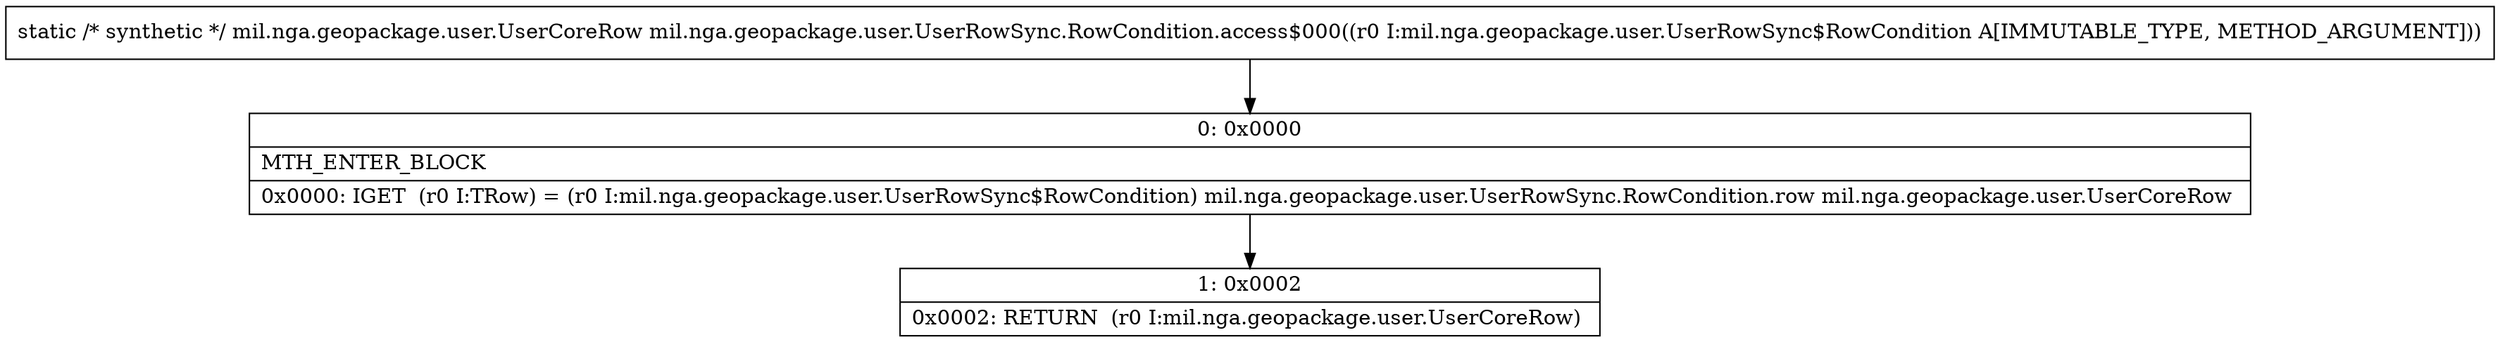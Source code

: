 digraph "CFG formil.nga.geopackage.user.UserRowSync.RowCondition.access$000(Lmil\/nga\/geopackage\/user\/UserRowSync$RowCondition;)Lmil\/nga\/geopackage\/user\/UserCoreRow;" {
Node_0 [shape=record,label="{0\:\ 0x0000|MTH_ENTER_BLOCK\l|0x0000: IGET  (r0 I:TRow) = (r0 I:mil.nga.geopackage.user.UserRowSync$RowCondition) mil.nga.geopackage.user.UserRowSync.RowCondition.row mil.nga.geopackage.user.UserCoreRow \l}"];
Node_1 [shape=record,label="{1\:\ 0x0002|0x0002: RETURN  (r0 I:mil.nga.geopackage.user.UserCoreRow) \l}"];
MethodNode[shape=record,label="{static \/* synthetic *\/ mil.nga.geopackage.user.UserCoreRow mil.nga.geopackage.user.UserRowSync.RowCondition.access$000((r0 I:mil.nga.geopackage.user.UserRowSync$RowCondition A[IMMUTABLE_TYPE, METHOD_ARGUMENT])) }"];
MethodNode -> Node_0;
Node_0 -> Node_1;
}

